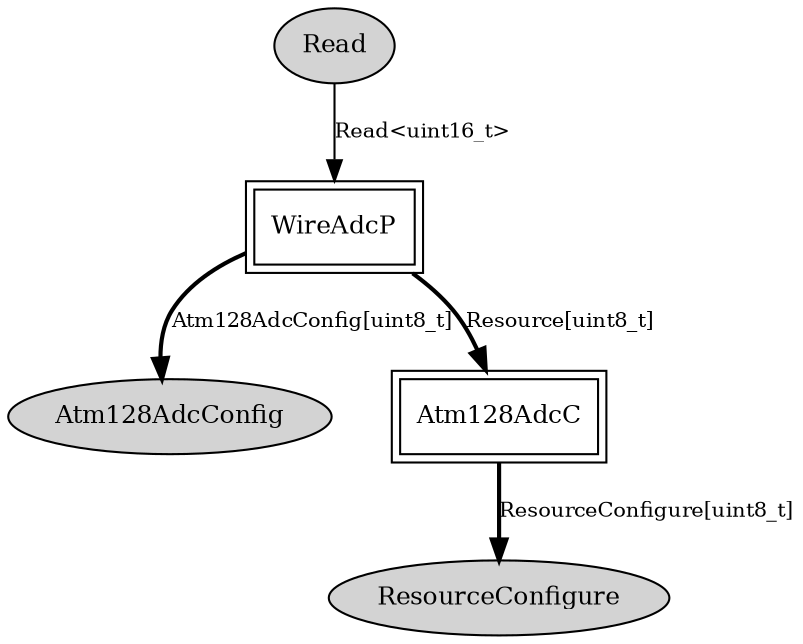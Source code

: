 digraph "tos.chips.atm128.adc.AdcReadClientC" {
  n0x2ace837d7c70 [shape=ellipse, style=filled, label="Read", fontsize=12];
  "WireAdcP" [fontsize=12, shape=box,peripheries=2, URL="../chtml/tos.chips.atm1281.adc.WireAdcP.html"];
  "WireAdcP" [fontsize=12, shape=box,peripheries=2, URL="../chtml/tos.chips.atm1281.adc.WireAdcP.html"];
  n0x2ace837d32b8 [shape=ellipse, style=filled, label="Atm128AdcConfig", fontsize=12];
  "WireAdcP" [fontsize=12, shape=box,peripheries=2, URL="../chtml/tos.chips.atm1281.adc.WireAdcP.html"];
  "Atm128AdcC" [fontsize=12, shape=box,peripheries=2, URL="../chtml/tos.chips.atm128.adc.Atm128AdcC.html"];
  "Atm128AdcC" [fontsize=12, shape=box,peripheries=2, URL="../chtml/tos.chips.atm128.adc.Atm128AdcC.html"];
  n0x2ace837d3c10 [shape=ellipse, style=filled, label="ResourceConfigure", fontsize=12];
  "n0x2ace837d7c70" -> "WireAdcP" [label="Read<uint16_t>", URL="../ihtml/tos.interfaces.Read.html", fontsize=10];
  "WireAdcP" -> "n0x2ace837d32b8" [label="Atm128AdcConfig[uint8_t]", style=bold, URL="../ihtml/tos.chips.atm128.adc.Atm128AdcConfig.html", fontsize=10];
  "WireAdcP" -> "Atm128AdcC" [label="Resource[uint8_t]", style=bold, URL="../ihtml/tos.interfaces.Resource.html", fontsize=10];
  "Atm128AdcC" -> "n0x2ace837d3c10" [label="ResourceConfigure[uint8_t]", style=bold, URL="../ihtml/tos.interfaces.ResourceConfigure.html", fontsize=10];
}
